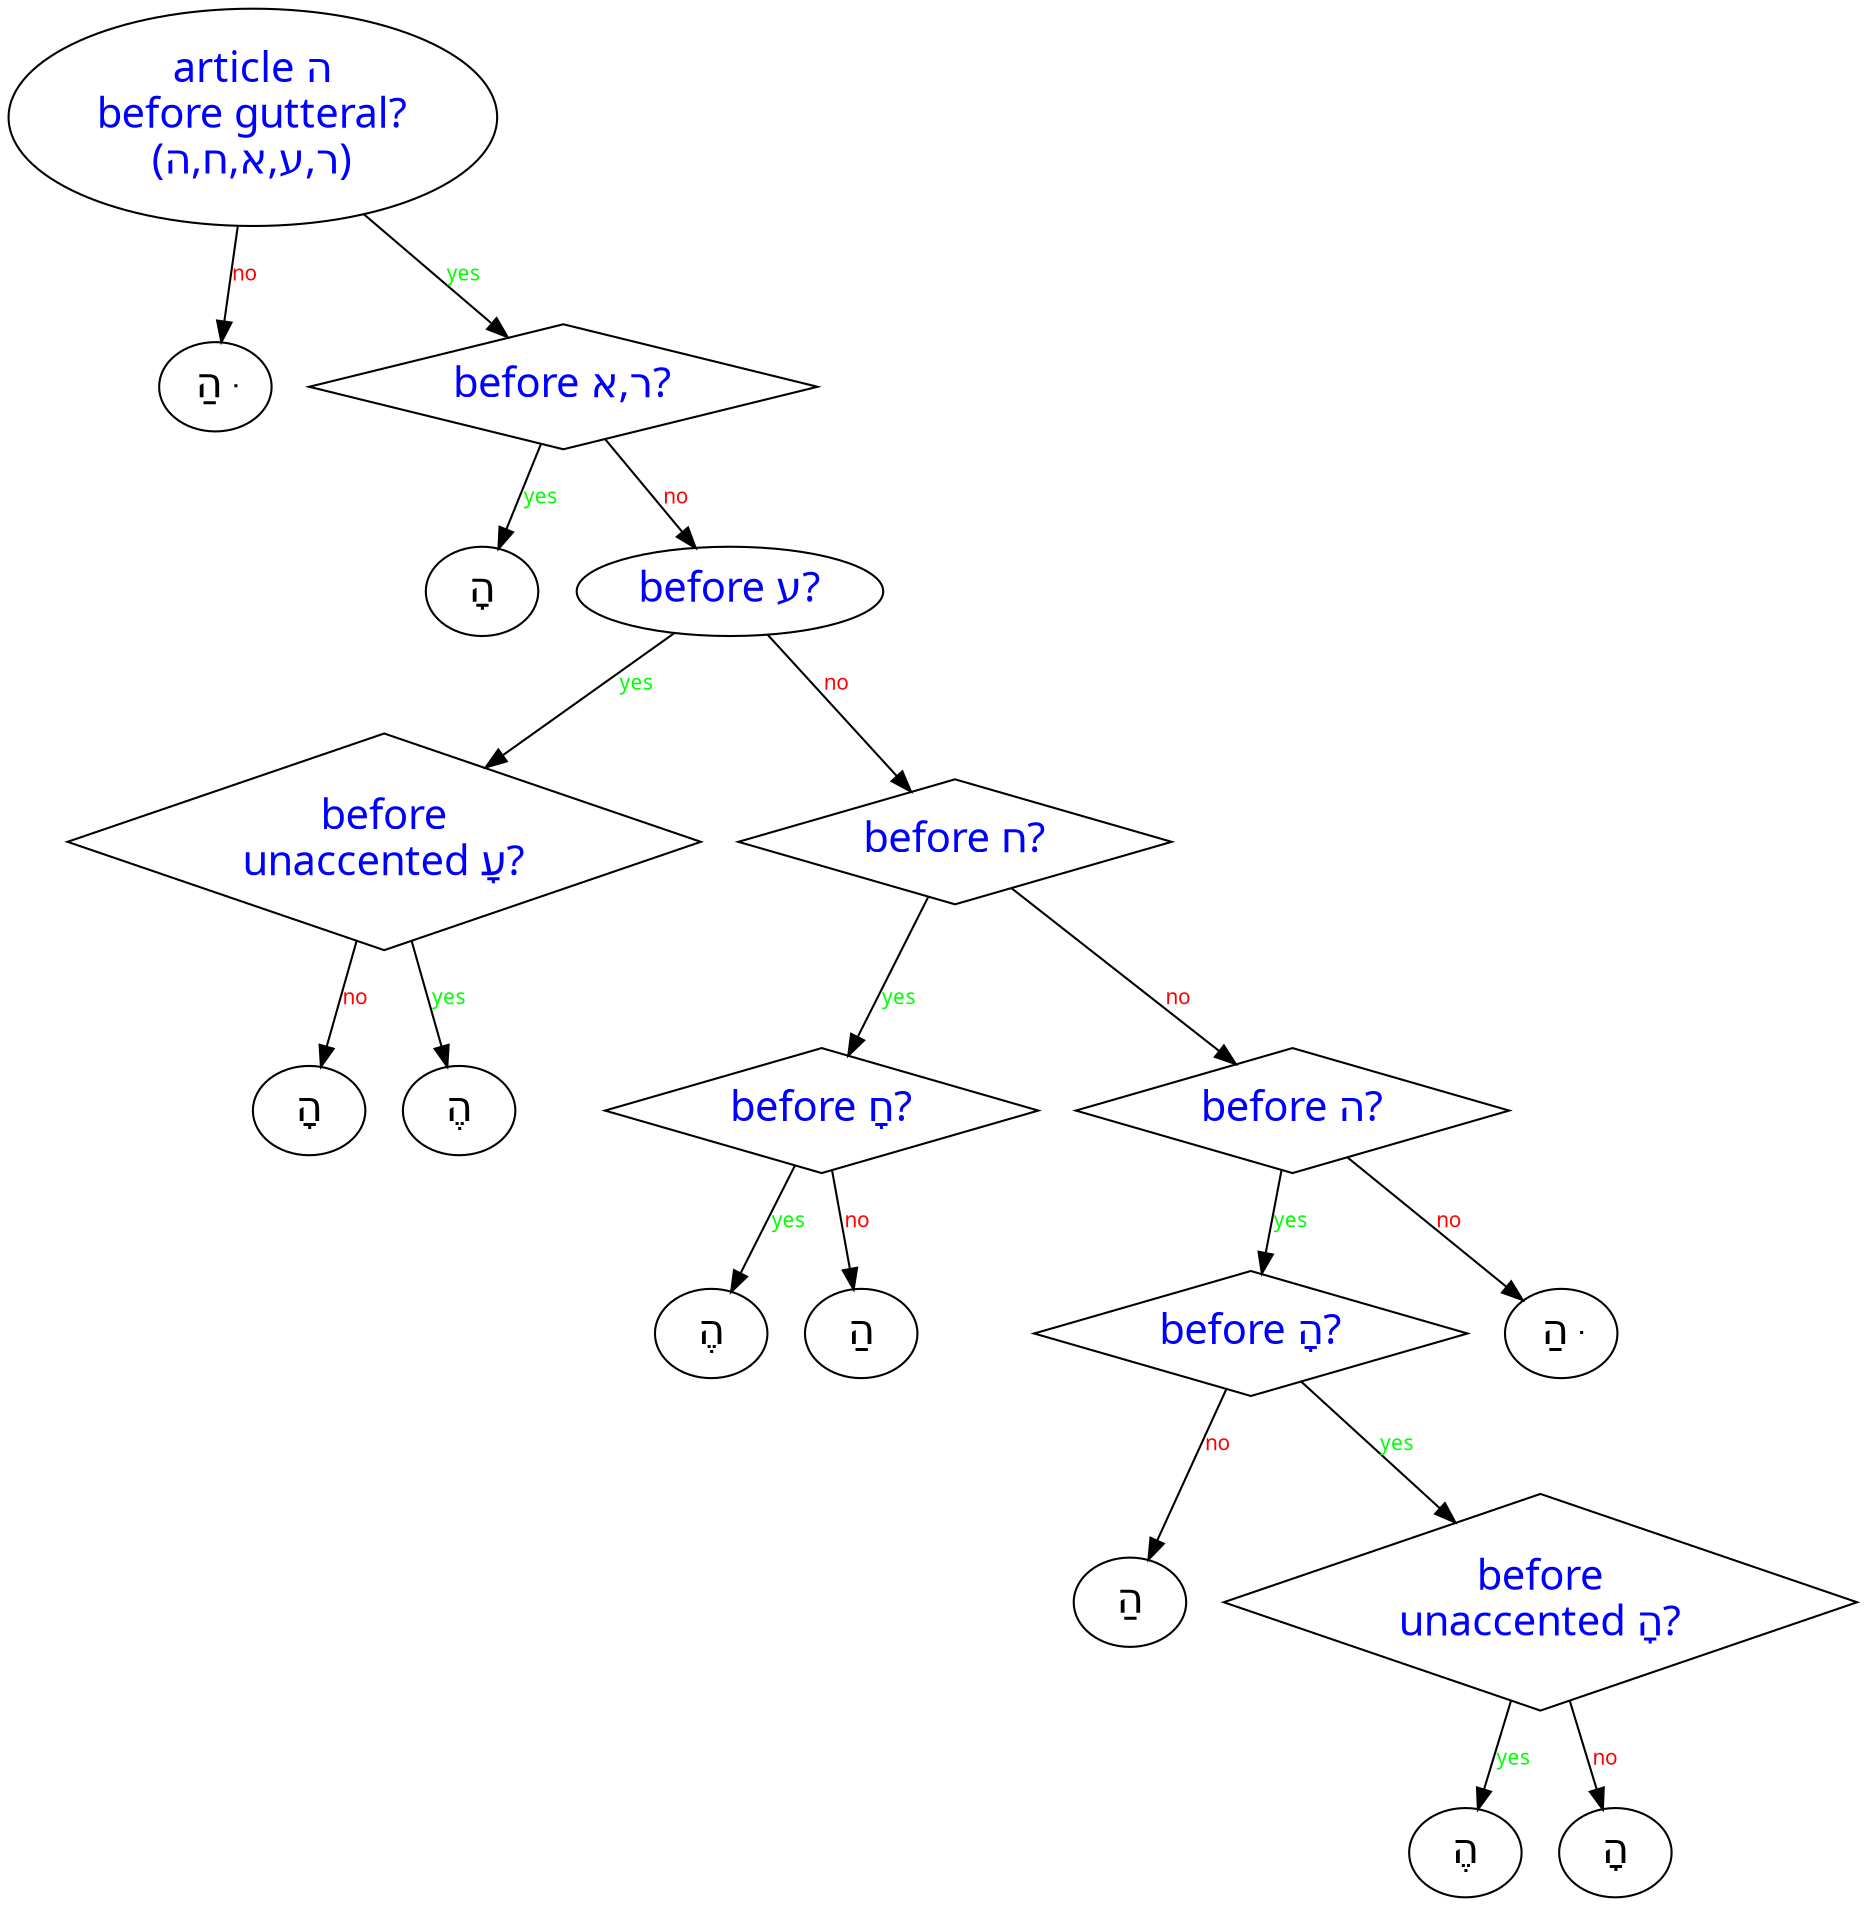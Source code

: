digraph G {
  fontname = "Handlee";
  //bgcolor=transparent;

  graph [ fontname = "David" fontcolor=blue, fontsize=20 ];
  node [ fontname = "David" fontcolor=blue, fontsize=20];
  edge [ fontname = "David" fontcolor=red, fontsize=10 ];

  start [ label = "article ה\nbefore gutteral?\n(ר,ע,א,ח,ה)" ];

  hay_kamatz [ label = "הָ", fontcolor=black  ];
  hay_seggol [ label = "הֶ", fontcolor=black  ];
  hay_patah [ label = "הַ", fontcolor=black  ];
  hay_patah_shuruk [ label = " ּהַ", fontcolor=black  ];

  start -> alef_or_resh [ label = "yes", fontcolor=green ];
  start -> hay_patah_shuruk [ label = "no" ];

  // alef or resh
  alef_or_resh [ label = "before ר,א?", shape = diamond ];
  hay_kamatz_ar [ label = "הָ", fontcolor=black ];
  alef_or_resh -> hay_kamatz_ar [ label = "yes", fontcolor=green ];
  alef_or_resh -> ayen [ label = "no" ];

  // ayen
  ayen [ label = "before ע?" ];
  unaccented_ayen [ label = "before\nunaccented עָ?", shape = diamond  ];
  hay_seggol_ua [ label = "הֶ", fontcolor=black ];
  ayen -> unaccented_ayen [ label = "yes", fontcolor=green ];
  unaccented_ayen -> hay_seggol_ua [ label = "yes", fontcolor=green ];
  unaccented_ayen -> hay_kamatz [ label = "no" ];

  het [ label = "before ח?" , shape = diamond ];
  het_kamatz [ label = "before חָ?", shape = diamond ];
  hay_seggol_hk [ label = "הֶ", fontcolor=black  ];
  hay_patah_hk [ label = "הַ", fontcolor=black  ];

  ayen -> het [ label = "no" ];
  het -> het_kamatz [ label = "yes", fontcolor=green ]
  het_kamatz -> hay_seggol_hk [ label = "yes", fontcolor=green ];
  het_kamatz -> hay_patah_hk [ label = "no" ];

  hay [ label = "before ה?", shape = diamond  ];
  het -> hay [ label = "no" ]

  hay_kamatz_q [ label = "before הָ?", shape = diamond  ];

  hay_patah_shuruk_hay [ label = " ּהַ", fontcolor=black  ];
  hay -> hay_kamatz_q [ label = "yes", fontcolor=green ];
  hay -> hay_patah_shuruk_hay [ label = "no" ];

  unaccented_hay [ label = "before\nunaccented הָ?", shape = diamond  ];
  hay_kamatz_q -> unaccented_hay [ label = "yes", fontcolor=green ];
  hay_kamatz_q -> hay_patah [ label = "no" ];

  hay_kamatz_uh [ label = "הָ", fontcolor=black  ];
  unaccented_hay -> hay_seggol [ label = "yes", fontcolor=green ];
  unaccented_hay -> hay_kamatz_uh [ label = "no" ];
}
